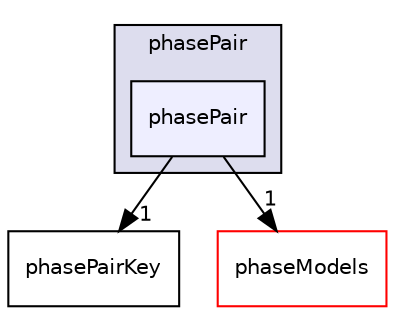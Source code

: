 digraph "phasePair" {
  bgcolor=transparent;
  compound=true
  node [ fontsize="10", fontname="Helvetica"];
  edge [ labelfontsize="10", labelfontname="Helvetica"];
  subgraph clusterdir_ffc3b5f9531d28b967c8c8bcbd3054a9 {
    graph [ bgcolor="#ddddee", pencolor="black", label="phasePair" fontname="Helvetica", fontsize="10", URL="dir_ffc3b5f9531d28b967c8c8bcbd3054a9.html"]
  dir_34eb6ee0c2a451524456f247758e5632 [shape=box, label="phasePair", style="filled", fillcolor="#eeeeff", pencolor="black", URL="dir_34eb6ee0c2a451524456f247758e5632.html"];
  }
  dir_ea572840f8dd14615bf8dece7d2f24aa [shape=box label="phasePairKey" URL="dir_ea572840f8dd14615bf8dece7d2f24aa.html"];
  dir_d8cc37526a46758409c3e7c55a30fef4 [shape=box label="phaseModels" color="red" URL="dir_d8cc37526a46758409c3e7c55a30fef4.html"];
  dir_34eb6ee0c2a451524456f247758e5632->dir_ea572840f8dd14615bf8dece7d2f24aa [headlabel="1", labeldistance=1.5 headhref="dir_000213_000214.html"];
  dir_34eb6ee0c2a451524456f247758e5632->dir_d8cc37526a46758409c3e7c55a30fef4 [headlabel="1", labeldistance=1.5 headhref="dir_000213_000172.html"];
}
